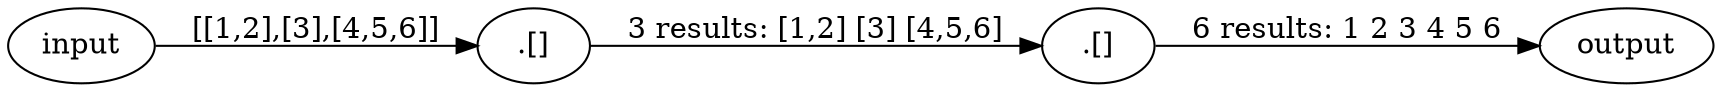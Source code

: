 digraph ex3 {
 rankdir=LR;
 a [label=".[]"];
 b [label=".[]"];
 input -> a [label="[[1,2],[3],[4,5,6]]"]
 a -> b [label="3 results: [1,2] [3] [4,5,6]"];
 b -> output [label="6 results: 1 2 3 4 5 6"];
}
